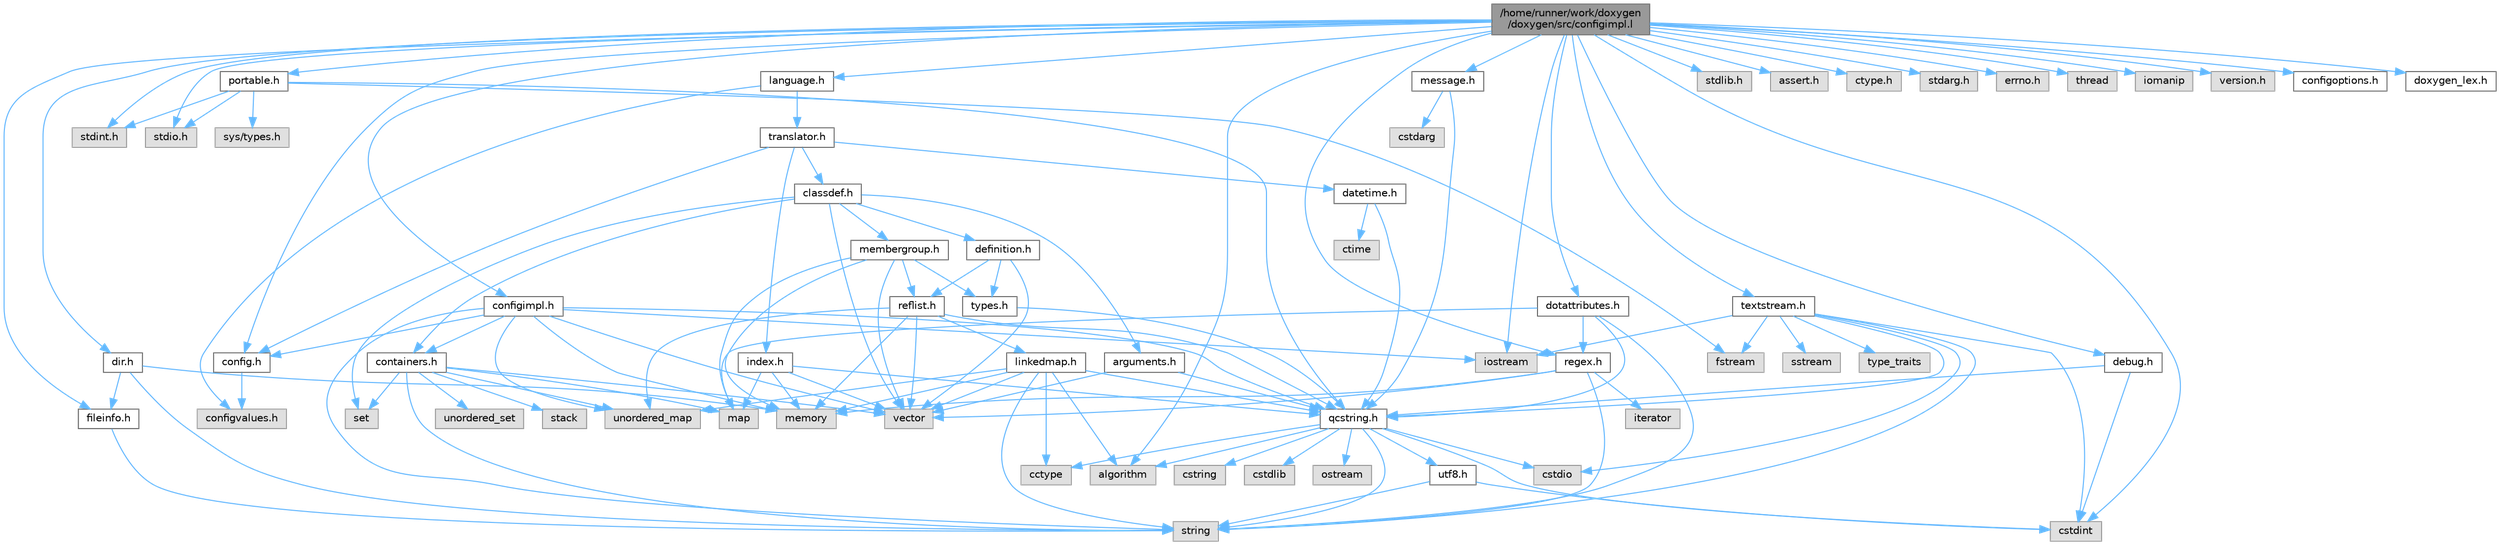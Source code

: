 digraph "/home/runner/work/doxygen/doxygen/src/configimpl.l"
{
 // INTERACTIVE_SVG=YES
 // LATEX_PDF_SIZE
  bgcolor="transparent";
  edge [fontname=Helvetica,fontsize=10,labelfontname=Helvetica,labelfontsize=10];
  node [fontname=Helvetica,fontsize=10,shape=box,height=0.2,width=0.4];
  Node1 [label="/home/runner/work/doxygen\l/doxygen/src/configimpl.l",height=0.2,width=0.4,color="gray40", fillcolor="grey60", style="filled", fontcolor="black",tooltip=" "];
  Node1 -> Node2 [color="steelblue1",style="solid"];
  Node2 [label="stdint.h",height=0.2,width=0.4,color="grey60", fillcolor="#E0E0E0", style="filled",tooltip=" "];
  Node1 -> Node3 [color="steelblue1",style="solid"];
  Node3 [label="stdio.h",height=0.2,width=0.4,color="grey60", fillcolor="#E0E0E0", style="filled",tooltip=" "];
  Node1 -> Node4 [color="steelblue1",style="solid"];
  Node4 [label="stdlib.h",height=0.2,width=0.4,color="grey60", fillcolor="#E0E0E0", style="filled",tooltip=" "];
  Node1 -> Node5 [color="steelblue1",style="solid"];
  Node5 [label="assert.h",height=0.2,width=0.4,color="grey60", fillcolor="#E0E0E0", style="filled",tooltip=" "];
  Node1 -> Node6 [color="steelblue1",style="solid"];
  Node6 [label="ctype.h",height=0.2,width=0.4,color="grey60", fillcolor="#E0E0E0", style="filled",tooltip=" "];
  Node1 -> Node7 [color="steelblue1",style="solid"];
  Node7 [label="stdarg.h",height=0.2,width=0.4,color="grey60", fillcolor="#E0E0E0", style="filled",tooltip=" "];
  Node1 -> Node8 [color="steelblue1",style="solid"];
  Node8 [label="errno.h",height=0.2,width=0.4,color="grey60", fillcolor="#E0E0E0", style="filled",tooltip=" "];
  Node1 -> Node9 [color="steelblue1",style="solid"];
  Node9 [label="thread",height=0.2,width=0.4,color="grey60", fillcolor="#E0E0E0", style="filled",tooltip=" "];
  Node1 -> Node10 [color="steelblue1",style="solid"];
  Node10 [label="algorithm",height=0.2,width=0.4,color="grey60", fillcolor="#E0E0E0", style="filled",tooltip=" "];
  Node1 -> Node11 [color="steelblue1",style="solid"];
  Node11 [label="iostream",height=0.2,width=0.4,color="grey60", fillcolor="#E0E0E0", style="filled",tooltip=" "];
  Node1 -> Node12 [color="steelblue1",style="solid"];
  Node12 [label="iomanip",height=0.2,width=0.4,color="grey60", fillcolor="#E0E0E0", style="filled",tooltip=" "];
  Node1 -> Node13 [color="steelblue1",style="solid"];
  Node13 [label="cstdint",height=0.2,width=0.4,color="grey60", fillcolor="#E0E0E0", style="filled",tooltip=" "];
  Node1 -> Node14 [color="steelblue1",style="solid"];
  Node14 [label="config.h",height=0.2,width=0.4,color="grey40", fillcolor="white", style="filled",URL="$db/d16/config_8h.html",tooltip=" "];
  Node14 -> Node15 [color="steelblue1",style="solid"];
  Node15 [label="configvalues.h",height=0.2,width=0.4,color="grey60", fillcolor="#E0E0E0", style="filled",tooltip=" "];
  Node1 -> Node16 [color="steelblue1",style="solid"];
  Node16 [label="regex.h",height=0.2,width=0.4,color="grey40", fillcolor="white", style="filled",URL="$d1/d21/regex_8h.html",tooltip=" "];
  Node16 -> Node17 [color="steelblue1",style="solid"];
  Node17 [label="memory",height=0.2,width=0.4,color="grey60", fillcolor="#E0E0E0", style="filled",tooltip=" "];
  Node16 -> Node18 [color="steelblue1",style="solid"];
  Node18 [label="string",height=0.2,width=0.4,color="grey60", fillcolor="#E0E0E0", style="filled",tooltip=" "];
  Node16 -> Node19 [color="steelblue1",style="solid"];
  Node19 [label="vector",height=0.2,width=0.4,color="grey60", fillcolor="#E0E0E0", style="filled",tooltip=" "];
  Node16 -> Node20 [color="steelblue1",style="solid"];
  Node20 [label="iterator",height=0.2,width=0.4,color="grey60", fillcolor="#E0E0E0", style="filled",tooltip=" "];
  Node1 -> Node21 [color="steelblue1",style="solid"];
  Node21 [label="configimpl.h",height=0.2,width=0.4,color="grey40", fillcolor="white", style="filled",URL="$db/db1/configimpl_8h.html",tooltip=" "];
  Node21 -> Node19 [color="steelblue1",style="solid"];
  Node21 -> Node22 [color="steelblue1",style="solid"];
  Node22 [label="unordered_map",height=0.2,width=0.4,color="grey60", fillcolor="#E0E0E0", style="filled",tooltip=" "];
  Node21 -> Node18 [color="steelblue1",style="solid"];
  Node21 -> Node17 [color="steelblue1",style="solid"];
  Node21 -> Node11 [color="steelblue1",style="solid"];
  Node21 -> Node23 [color="steelblue1",style="solid"];
  Node23 [label="containers.h",height=0.2,width=0.4,color="grey40", fillcolor="white", style="filled",URL="$d5/d75/containers_8h.html",tooltip=" "];
  Node23 -> Node19 [color="steelblue1",style="solid"];
  Node23 -> Node18 [color="steelblue1",style="solid"];
  Node23 -> Node24 [color="steelblue1",style="solid"];
  Node24 [label="set",height=0.2,width=0.4,color="grey60", fillcolor="#E0E0E0", style="filled",tooltip=" "];
  Node23 -> Node25 [color="steelblue1",style="solid"];
  Node25 [label="map",height=0.2,width=0.4,color="grey60", fillcolor="#E0E0E0", style="filled",tooltip=" "];
  Node23 -> Node26 [color="steelblue1",style="solid"];
  Node26 [label="unordered_set",height=0.2,width=0.4,color="grey60", fillcolor="#E0E0E0", style="filled",tooltip=" "];
  Node23 -> Node22 [color="steelblue1",style="solid"];
  Node23 -> Node27 [color="steelblue1",style="solid"];
  Node27 [label="stack",height=0.2,width=0.4,color="grey60", fillcolor="#E0E0E0", style="filled",tooltip=" "];
  Node21 -> Node28 [color="steelblue1",style="solid"];
  Node28 [label="qcstring.h",height=0.2,width=0.4,color="grey40", fillcolor="white", style="filled",URL="$d7/d5c/qcstring_8h.html",tooltip=" "];
  Node28 -> Node18 [color="steelblue1",style="solid"];
  Node28 -> Node10 [color="steelblue1",style="solid"];
  Node28 -> Node29 [color="steelblue1",style="solid"];
  Node29 [label="cctype",height=0.2,width=0.4,color="grey60", fillcolor="#E0E0E0", style="filled",tooltip=" "];
  Node28 -> Node30 [color="steelblue1",style="solid"];
  Node30 [label="cstring",height=0.2,width=0.4,color="grey60", fillcolor="#E0E0E0", style="filled",tooltip=" "];
  Node28 -> Node31 [color="steelblue1",style="solid"];
  Node31 [label="cstdio",height=0.2,width=0.4,color="grey60", fillcolor="#E0E0E0", style="filled",tooltip=" "];
  Node28 -> Node32 [color="steelblue1",style="solid"];
  Node32 [label="cstdlib",height=0.2,width=0.4,color="grey60", fillcolor="#E0E0E0", style="filled",tooltip=" "];
  Node28 -> Node13 [color="steelblue1",style="solid"];
  Node28 -> Node33 [color="steelblue1",style="solid"];
  Node33 [label="ostream",height=0.2,width=0.4,color="grey60", fillcolor="#E0E0E0", style="filled",tooltip=" "];
  Node28 -> Node34 [color="steelblue1",style="solid"];
  Node34 [label="utf8.h",height=0.2,width=0.4,color="grey40", fillcolor="white", style="filled",URL="$db/d7c/utf8_8h.html",tooltip="Various UTF8 related helper functions."];
  Node34 -> Node13 [color="steelblue1",style="solid"];
  Node34 -> Node18 [color="steelblue1",style="solid"];
  Node21 -> Node14 [color="steelblue1",style="solid"];
  Node1 -> Node35 [color="steelblue1",style="solid"];
  Node35 [label="version.h",height=0.2,width=0.4,color="grey60", fillcolor="#E0E0E0", style="filled",tooltip=" "];
  Node1 -> Node36 [color="steelblue1",style="solid"];
  Node36 [label="portable.h",height=0.2,width=0.4,color="grey40", fillcolor="white", style="filled",URL="$d2/de2/portable_8h.html",tooltip="Portable versions of functions that are platform dependent."];
  Node36 -> Node3 [color="steelblue1",style="solid"];
  Node36 -> Node37 [color="steelblue1",style="solid"];
  Node37 [label="sys/types.h",height=0.2,width=0.4,color="grey60", fillcolor="#E0E0E0", style="filled",tooltip=" "];
  Node36 -> Node2 [color="steelblue1",style="solid"];
  Node36 -> Node38 [color="steelblue1",style="solid"];
  Node38 [label="fstream",height=0.2,width=0.4,color="grey60", fillcolor="#E0E0E0", style="filled",tooltip=" "];
  Node36 -> Node28 [color="steelblue1",style="solid"];
  Node1 -> Node39 [color="steelblue1",style="solid"];
  Node39 [label="message.h",height=0.2,width=0.4,color="grey40", fillcolor="white", style="filled",URL="$d2/d0d/message_8h.html",tooltip=" "];
  Node39 -> Node40 [color="steelblue1",style="solid"];
  Node40 [label="cstdarg",height=0.2,width=0.4,color="grey60", fillcolor="#E0E0E0", style="filled",tooltip=" "];
  Node39 -> Node28 [color="steelblue1",style="solid"];
  Node1 -> Node41 [color="steelblue1",style="solid"];
  Node41 [label="language.h",height=0.2,width=0.4,color="grey40", fillcolor="white", style="filled",URL="$d8/dce/language_8h.html",tooltip=" "];
  Node41 -> Node42 [color="steelblue1",style="solid"];
  Node42 [label="translator.h",height=0.2,width=0.4,color="grey40", fillcolor="white", style="filled",URL="$d9/df1/translator_8h.html",tooltip=" "];
  Node42 -> Node43 [color="steelblue1",style="solid"];
  Node43 [label="classdef.h",height=0.2,width=0.4,color="grey40", fillcolor="white", style="filled",URL="$d1/da6/classdef_8h.html",tooltip=" "];
  Node43 -> Node19 [color="steelblue1",style="solid"];
  Node43 -> Node24 [color="steelblue1",style="solid"];
  Node43 -> Node23 [color="steelblue1",style="solid"];
  Node43 -> Node44 [color="steelblue1",style="solid"];
  Node44 [label="definition.h",height=0.2,width=0.4,color="grey40", fillcolor="white", style="filled",URL="$df/da1/definition_8h.html",tooltip=" "];
  Node44 -> Node19 [color="steelblue1",style="solid"];
  Node44 -> Node45 [color="steelblue1",style="solid"];
  Node45 [label="types.h",height=0.2,width=0.4,color="grey40", fillcolor="white", style="filled",URL="$d9/d49/types_8h.html",tooltip="This file contains a number of basic enums and types."];
  Node45 -> Node28 [color="steelblue1",style="solid"];
  Node44 -> Node46 [color="steelblue1",style="solid"];
  Node46 [label="reflist.h",height=0.2,width=0.4,color="grey40", fillcolor="white", style="filled",URL="$d1/d02/reflist_8h.html",tooltip=" "];
  Node46 -> Node19 [color="steelblue1",style="solid"];
  Node46 -> Node22 [color="steelblue1",style="solid"];
  Node46 -> Node17 [color="steelblue1",style="solid"];
  Node46 -> Node28 [color="steelblue1",style="solid"];
  Node46 -> Node47 [color="steelblue1",style="solid"];
  Node47 [label="linkedmap.h",height=0.2,width=0.4,color="grey40", fillcolor="white", style="filled",URL="$da/de1/linkedmap_8h.html",tooltip=" "];
  Node47 -> Node22 [color="steelblue1",style="solid"];
  Node47 -> Node19 [color="steelblue1",style="solid"];
  Node47 -> Node17 [color="steelblue1",style="solid"];
  Node47 -> Node18 [color="steelblue1",style="solid"];
  Node47 -> Node10 [color="steelblue1",style="solid"];
  Node47 -> Node29 [color="steelblue1",style="solid"];
  Node47 -> Node28 [color="steelblue1",style="solid"];
  Node43 -> Node48 [color="steelblue1",style="solid"];
  Node48 [label="arguments.h",height=0.2,width=0.4,color="grey40", fillcolor="white", style="filled",URL="$df/d9b/arguments_8h.html",tooltip=" "];
  Node48 -> Node19 [color="steelblue1",style="solid"];
  Node48 -> Node28 [color="steelblue1",style="solid"];
  Node43 -> Node49 [color="steelblue1",style="solid"];
  Node49 [label="membergroup.h",height=0.2,width=0.4,color="grey40", fillcolor="white", style="filled",URL="$d9/d11/membergroup_8h.html",tooltip=" "];
  Node49 -> Node19 [color="steelblue1",style="solid"];
  Node49 -> Node25 [color="steelblue1",style="solid"];
  Node49 -> Node17 [color="steelblue1",style="solid"];
  Node49 -> Node45 [color="steelblue1",style="solid"];
  Node49 -> Node46 [color="steelblue1",style="solid"];
  Node42 -> Node14 [color="steelblue1",style="solid"];
  Node42 -> Node50 [color="steelblue1",style="solid"];
  Node50 [label="datetime.h",height=0.2,width=0.4,color="grey40", fillcolor="white", style="filled",URL="$de/d1b/datetime_8h.html",tooltip=" "];
  Node50 -> Node51 [color="steelblue1",style="solid"];
  Node51 [label="ctime",height=0.2,width=0.4,color="grey60", fillcolor="#E0E0E0", style="filled",tooltip=" "];
  Node50 -> Node28 [color="steelblue1",style="solid"];
  Node42 -> Node52 [color="steelblue1",style="solid"];
  Node52 [label="index.h",height=0.2,width=0.4,color="grey40", fillcolor="white", style="filled",URL="$d1/db5/index_8h.html",tooltip=" "];
  Node52 -> Node17 [color="steelblue1",style="solid"];
  Node52 -> Node19 [color="steelblue1",style="solid"];
  Node52 -> Node25 [color="steelblue1",style="solid"];
  Node52 -> Node28 [color="steelblue1",style="solid"];
  Node41 -> Node15 [color="steelblue1",style="solid"];
  Node1 -> Node53 [color="steelblue1",style="solid"];
  Node53 [label="configoptions.h",height=0.2,width=0.4,color="grey40", fillcolor="white", style="filled",URL="$db/df4/configoptions_8h.html",tooltip=" "];
  Node1 -> Node54 [color="steelblue1",style="solid"];
  Node54 [label="fileinfo.h",height=0.2,width=0.4,color="grey40", fillcolor="white", style="filled",URL="$df/d45/fileinfo_8h.html",tooltip=" "];
  Node54 -> Node18 [color="steelblue1",style="solid"];
  Node1 -> Node55 [color="steelblue1",style="solid"];
  Node55 [label="dir.h",height=0.2,width=0.4,color="grey40", fillcolor="white", style="filled",URL="$df/d9c/dir_8h.html",tooltip=" "];
  Node55 -> Node18 [color="steelblue1",style="solid"];
  Node55 -> Node17 [color="steelblue1",style="solid"];
  Node55 -> Node54 [color="steelblue1",style="solid"];
  Node1 -> Node56 [color="steelblue1",style="solid"];
  Node56 [label="textstream.h",height=0.2,width=0.4,color="grey40", fillcolor="white", style="filled",URL="$d4/d7d/textstream_8h.html",tooltip=" "];
  Node56 -> Node18 [color="steelblue1",style="solid"];
  Node56 -> Node11 [color="steelblue1",style="solid"];
  Node56 -> Node57 [color="steelblue1",style="solid"];
  Node57 [label="sstream",height=0.2,width=0.4,color="grey60", fillcolor="#E0E0E0", style="filled",tooltip=" "];
  Node56 -> Node13 [color="steelblue1",style="solid"];
  Node56 -> Node31 [color="steelblue1",style="solid"];
  Node56 -> Node38 [color="steelblue1",style="solid"];
  Node56 -> Node58 [color="steelblue1",style="solid"];
  Node58 [label="type_traits",height=0.2,width=0.4,color="grey60", fillcolor="#E0E0E0", style="filled",tooltip=" "];
  Node56 -> Node28 [color="steelblue1",style="solid"];
  Node1 -> Node59 [color="steelblue1",style="solid"];
  Node59 [label="dotattributes.h",height=0.2,width=0.4,color="grey40", fillcolor="white", style="filled",URL="$d6/dfc/dotattributes_8h.html",tooltip=" "];
  Node59 -> Node25 [color="steelblue1",style="solid"];
  Node59 -> Node18 [color="steelblue1",style="solid"];
  Node59 -> Node16 [color="steelblue1",style="solid"];
  Node59 -> Node28 [color="steelblue1",style="solid"];
  Node1 -> Node60 [color="steelblue1",style="solid"];
  Node60 [label="debug.h",height=0.2,width=0.4,color="grey40", fillcolor="white", style="filled",URL="$db/d16/debug_8h.html",tooltip=" "];
  Node60 -> Node13 [color="steelblue1",style="solid"];
  Node60 -> Node28 [color="steelblue1",style="solid"];
  Node1 -> Node61 [color="steelblue1",style="solid"];
  Node61 [label="doxygen_lex.h",height=0.2,width=0.4,color="grey40", fillcolor="white", style="filled",URL="$d6/da5/doxygen__lex_8h.html",tooltip=" "];
}
